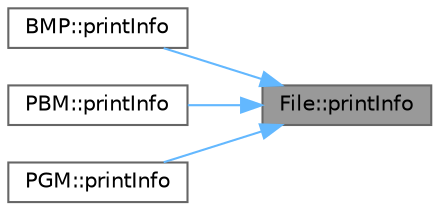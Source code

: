 digraph "File::printInfo"
{
 // INTERACTIVE_SVG=YES
 // LATEX_PDF_SIZE
  bgcolor="transparent";
  edge [fontname=Helvetica,fontsize=10,labelfontname=Helvetica,labelfontsize=10];
  node [fontname=Helvetica,fontsize=10,shape=box,height=0.2,width=0.4];
  rankdir="RL";
  Node1 [id="Node000001",label="File::printInfo",height=0.2,width=0.4,color="gray40", fillcolor="grey60", style="filled", fontcolor="black",tooltip="Prints file-specific information on the console."];
  Node1 -> Node2 [id="edge1_Node000001_Node000002",dir="back",color="steelblue1",style="solid",tooltip=" "];
  Node2 [id="Node000002",label="BMP::printInfo",height=0.2,width=0.4,color="grey40", fillcolor="white", style="filled",URL="$class_b_m_p.html#a3c248f08eb58811012676ad18c94fd0c",tooltip="Prints file-specific information on the console."];
  Node1 -> Node3 [id="edge2_Node000001_Node000003",dir="back",color="steelblue1",style="solid",tooltip=" "];
  Node3 [id="Node000003",label="PBM::printInfo",height=0.2,width=0.4,color="grey40", fillcolor="white", style="filled",URL="$class_p_b_m.html#ab45f743a186a3252c8710942e992d6f1",tooltip="Prints file-specific information on the console."];
  Node1 -> Node4 [id="edge3_Node000001_Node000004",dir="back",color="steelblue1",style="solid",tooltip=" "];
  Node4 [id="Node000004",label="PGM::printInfo",height=0.2,width=0.4,color="grey40", fillcolor="white", style="filled",URL="$class_p_g_m.html#a8693b0bf9f53b069a1e25d629c889c75",tooltip="Prints file-specific information on the console."];
}

